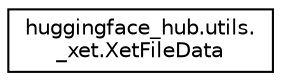 digraph "Graphical Class Hierarchy"
{
 // LATEX_PDF_SIZE
  edge [fontname="Helvetica",fontsize="10",labelfontname="Helvetica",labelfontsize="10"];
  node [fontname="Helvetica",fontsize="10",shape=record];
  rankdir="LR";
  Node0 [label="huggingface_hub.utils.\l_xet.XetFileData",height=0.2,width=0.4,color="black", fillcolor="white", style="filled",URL="$classhuggingface__hub_1_1utils_1_1__xet_1_1XetFileData.html",tooltip=" "];
}
